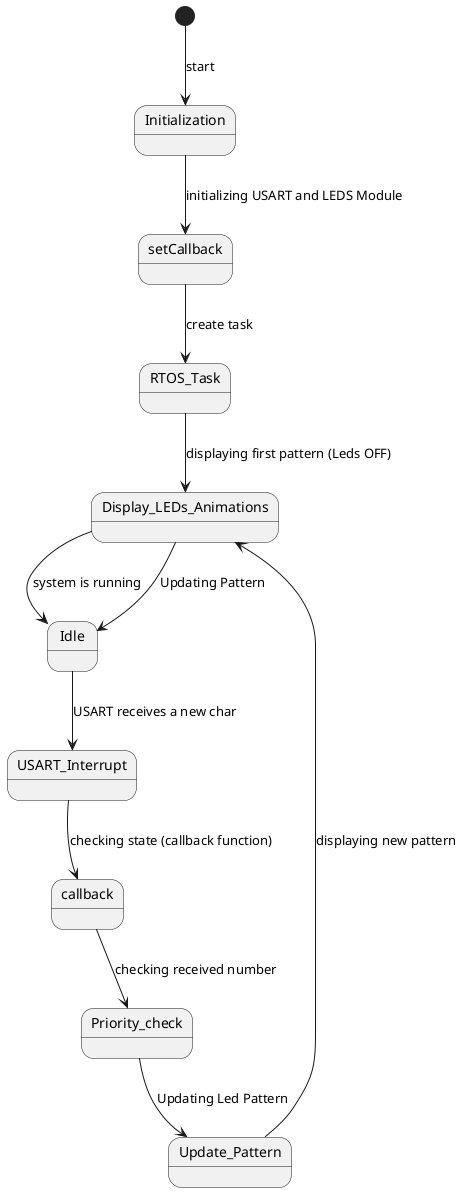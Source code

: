 @startuml

[*] --> Initialization : start
Initialization --> setCallback : initializing USART and LEDS Module
setCallback --> RTOS_Task : create task
RTOS_Task --> Display_LEDs_Animations : displaying first pattern (Leds OFF)
Display_LEDs_Animations --> Idle : system is running 
Display_LEDs_Animations --> Idle : Updating Pattern
Idle --> USART_Interrupt : USART receives a new char
USART_Interrupt --> callback : checking state (callback function)
callback --> Priority_check : checking received number
Priority_check --> Update_Pattern : Updating Led Pattern
Update_Pattern --> Display_LEDs_Animations : displaying new pattern

@enduml
